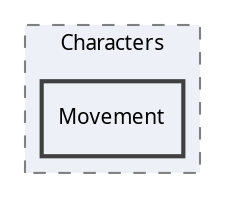 digraph "Movement"
{
 // LATEX_PDF_SIZE
  edge [fontname="Calibrii",fontsize="10",labelfontname="Calibrii",labelfontsize="10"];
  node [fontname="Calibrii",fontsize="10",shape=record];
  compound=true
  subgraph clusterdir_d246d505dd15704a91f1b72223078db8 {
    graph [ bgcolor="#edf0f7", pencolor="grey50", style="filled,dashed,", label="Characters", fontname="Calibrii", fontsize="10", URL="dir_d246d505dd15704a91f1b72223078db8.html"]
  dir_70c3eb156e6529fb3c9fdff84b1379d4 [shape=box, label="Movement", style="filled,bold,", fillcolor="#edf0f7", color="grey25", URL="dir_70c3eb156e6529fb3c9fdff84b1379d4.html"];
  }
}
